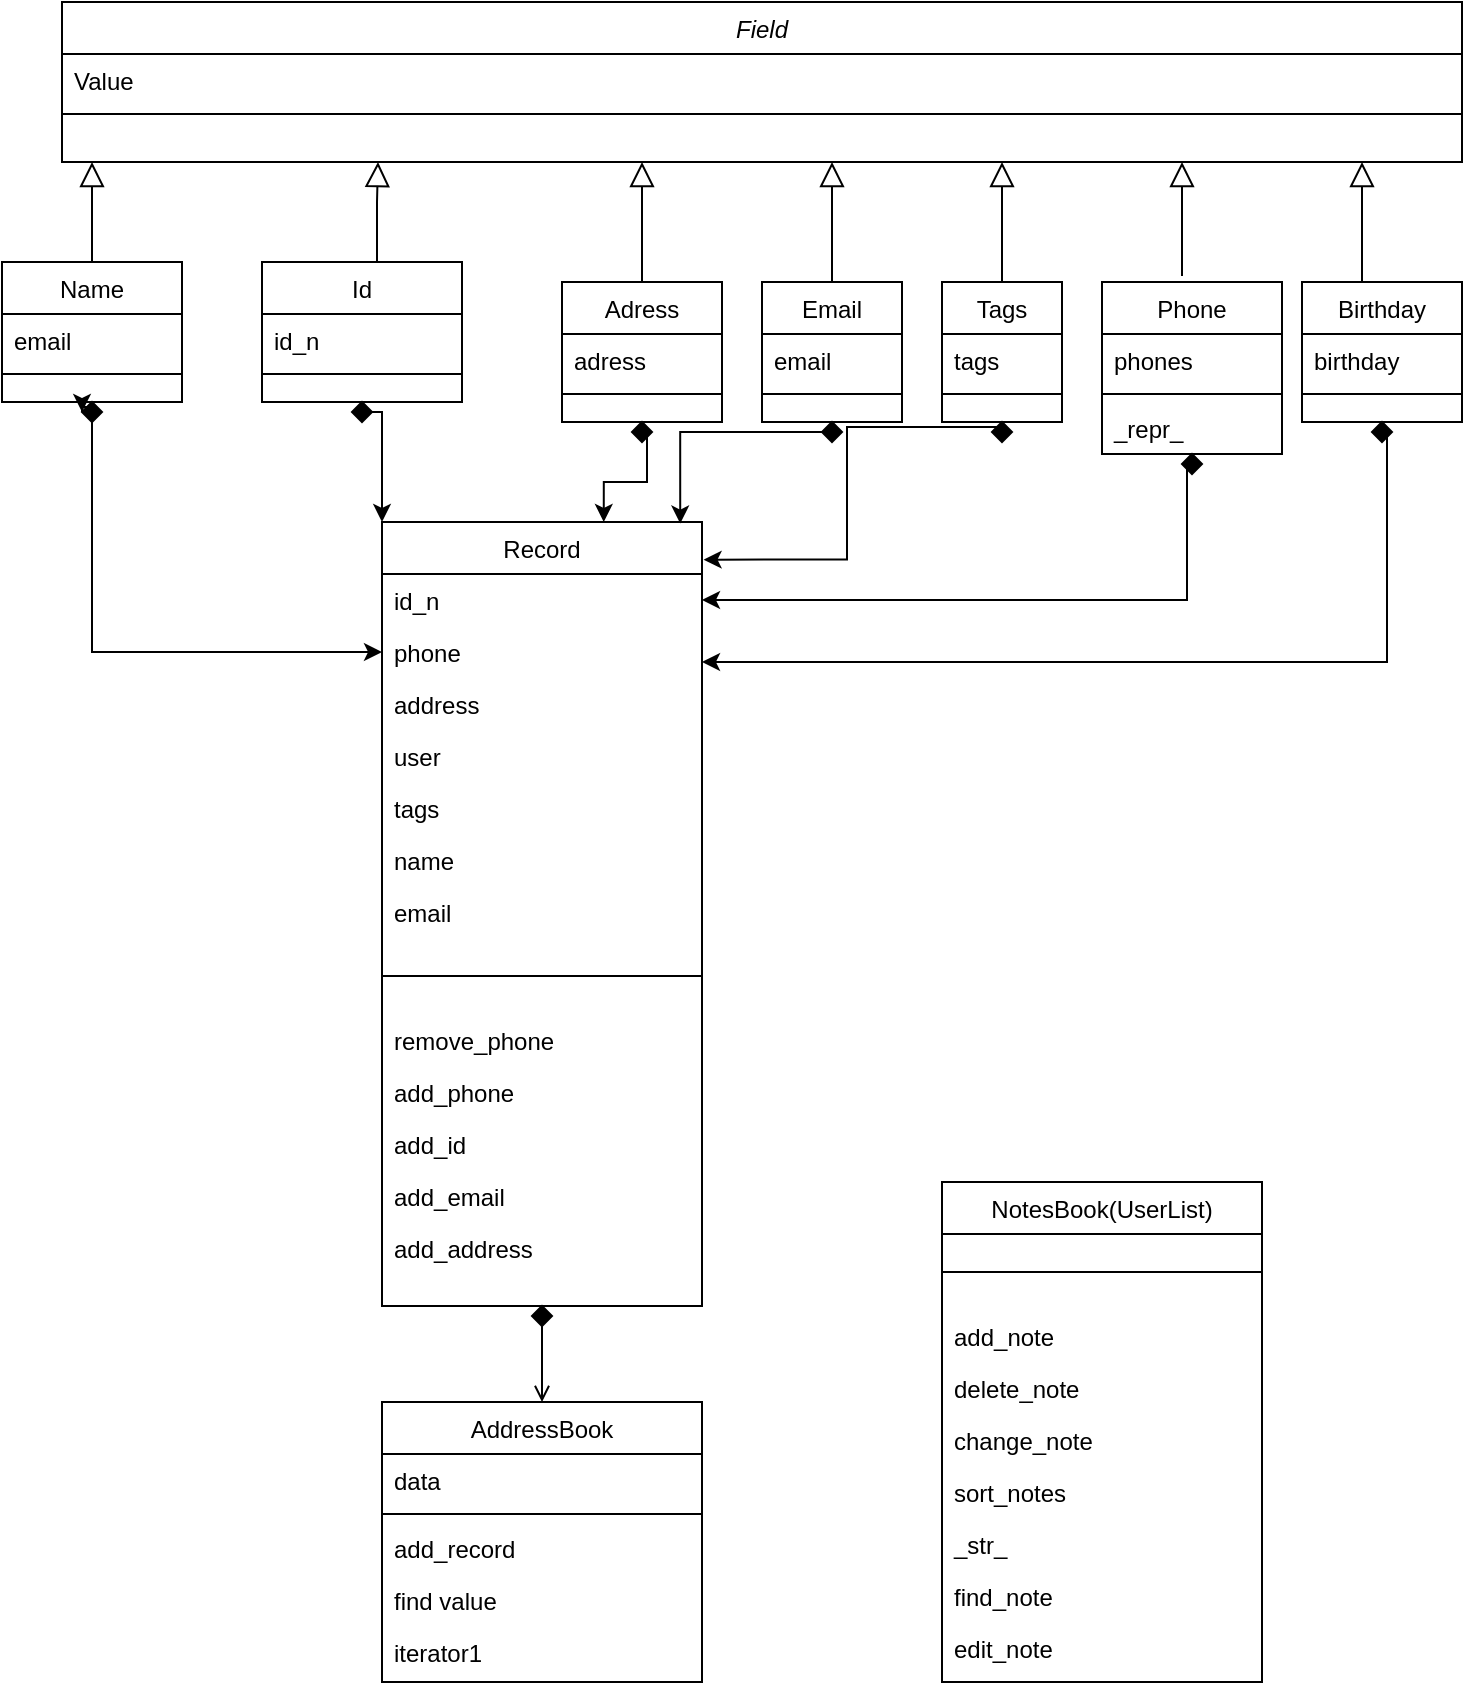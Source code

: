 <mxfile version="14.8.5" type="github" pages="2">
  <diagram id="C5RBs43oDa-KdzZeNtuy" name="Initial">
    <mxGraphModel dx="1684" dy="827" grid="1" gridSize="10" guides="1" tooltips="1" connect="1" arrows="1" fold="1" page="1" pageScale="1" pageWidth="827" pageHeight="1169" math="0" shadow="0">
      <root>
        <mxCell id="WIyWlLk6GJQsqaUBKTNV-0" />
        <mxCell id="WIyWlLk6GJQsqaUBKTNV-1" parent="WIyWlLk6GJQsqaUBKTNV-0" />
        <mxCell id="zkfFHV4jXpPFQw0GAbJ--0" value="Field" style="swimlane;fontStyle=2;align=center;verticalAlign=top;childLayout=stackLayout;horizontal=1;startSize=26;horizontalStack=0;resizeParent=1;resizeLast=0;collapsible=1;marginBottom=0;rounded=0;shadow=0;strokeWidth=1;" parent="WIyWlLk6GJQsqaUBKTNV-1" vertex="1">
          <mxGeometry x="80" y="220" width="700" height="80" as="geometry">
            <mxRectangle x="230" y="140" width="160" height="26" as="alternateBounds" />
          </mxGeometry>
        </mxCell>
        <mxCell id="zkfFHV4jXpPFQw0GAbJ--1" value="Value" style="text;align=left;verticalAlign=top;spacingLeft=4;spacingRight=4;overflow=hidden;rotatable=0;points=[[0,0.5],[1,0.5]];portConstraint=eastwest;" parent="zkfFHV4jXpPFQw0GAbJ--0" vertex="1">
          <mxGeometry y="26" width="700" height="26" as="geometry" />
        </mxCell>
        <mxCell id="zkfFHV4jXpPFQw0GAbJ--4" value="" style="line;html=1;strokeWidth=1;align=left;verticalAlign=middle;spacingTop=-1;spacingLeft=3;spacingRight=3;rotatable=0;labelPosition=right;points=[];portConstraint=eastwest;" parent="zkfFHV4jXpPFQw0GAbJ--0" vertex="1">
          <mxGeometry y="52" width="700" height="8" as="geometry" />
        </mxCell>
        <mxCell id="zkfFHV4jXpPFQw0GAbJ--6" value="Record" style="swimlane;fontStyle=0;align=center;verticalAlign=top;childLayout=stackLayout;horizontal=1;startSize=26;horizontalStack=0;resizeParent=1;resizeLast=0;collapsible=1;marginBottom=0;rounded=0;shadow=0;strokeWidth=1;" parent="WIyWlLk6GJQsqaUBKTNV-1" vertex="1">
          <mxGeometry x="240" y="480" width="160" height="392" as="geometry">
            <mxRectangle x="130" y="380" width="160" height="26" as="alternateBounds" />
          </mxGeometry>
        </mxCell>
        <mxCell id="zkfFHV4jXpPFQw0GAbJ--7" value="id_n" style="text;align=left;verticalAlign=top;spacingLeft=4;spacingRight=4;overflow=hidden;rotatable=0;points=[[0,0.5],[1,0.5]];portConstraint=eastwest;" parent="zkfFHV4jXpPFQw0GAbJ--6" vertex="1">
          <mxGeometry y="26" width="160" height="26" as="geometry" />
        </mxCell>
        <mxCell id="zkfFHV4jXpPFQw0GAbJ--8" value="phone" style="text;align=left;verticalAlign=top;spacingLeft=4;spacingRight=4;overflow=hidden;rotatable=0;points=[[0,0.5],[1,0.5]];portConstraint=eastwest;rounded=0;shadow=0;html=0;" parent="zkfFHV4jXpPFQw0GAbJ--6" vertex="1">
          <mxGeometry y="52" width="160" height="26" as="geometry" />
        </mxCell>
        <mxCell id="g95O5BEkxtkrY_m1C_9l-19" value="address" style="text;align=left;verticalAlign=top;spacingLeft=4;spacingRight=4;overflow=hidden;rotatable=0;points=[[0,0.5],[1,0.5]];portConstraint=eastwest;rounded=0;shadow=0;html=0;" parent="zkfFHV4jXpPFQw0GAbJ--6" vertex="1">
          <mxGeometry y="78" width="160" height="26" as="geometry" />
        </mxCell>
        <mxCell id="g95O5BEkxtkrY_m1C_9l-23" value="user" style="text;align=left;verticalAlign=top;spacingLeft=4;spacingRight=4;overflow=hidden;rotatable=0;points=[[0,0.5],[1,0.5]];portConstraint=eastwest;rounded=0;shadow=0;html=0;" parent="zkfFHV4jXpPFQw0GAbJ--6" vertex="1">
          <mxGeometry y="104" width="160" height="26" as="geometry" />
        </mxCell>
        <mxCell id="g95O5BEkxtkrY_m1C_9l-21" value="tags" style="text;align=left;verticalAlign=top;spacingLeft=4;spacingRight=4;overflow=hidden;rotatable=0;points=[[0,0.5],[1,0.5]];portConstraint=eastwest;rounded=0;shadow=0;html=0;" parent="zkfFHV4jXpPFQw0GAbJ--6" vertex="1">
          <mxGeometry y="130" width="160" height="26" as="geometry" />
        </mxCell>
        <mxCell id="g95O5BEkxtkrY_m1C_9l-20" value="name" style="text;align=left;verticalAlign=top;spacingLeft=4;spacingRight=4;overflow=hidden;rotatable=0;points=[[0,0.5],[1,0.5]];portConstraint=eastwest;rounded=0;shadow=0;html=0;" parent="zkfFHV4jXpPFQw0GAbJ--6" vertex="1">
          <mxGeometry y="156" width="160" height="26" as="geometry" />
        </mxCell>
        <mxCell id="g95O5BEkxtkrY_m1C_9l-22" value="email" style="text;align=left;verticalAlign=top;spacingLeft=4;spacingRight=4;overflow=hidden;rotatable=0;points=[[0,0.5],[1,0.5]];portConstraint=eastwest;rounded=0;shadow=0;html=0;" parent="zkfFHV4jXpPFQw0GAbJ--6" vertex="1">
          <mxGeometry y="182" width="160" height="26" as="geometry" />
        </mxCell>
        <mxCell id="zkfFHV4jXpPFQw0GAbJ--9" value="" style="line;html=1;strokeWidth=1;align=left;verticalAlign=middle;spacingTop=-1;spacingLeft=3;spacingRight=3;rotatable=0;labelPosition=right;points=[];portConstraint=eastwest;" parent="zkfFHV4jXpPFQw0GAbJ--6" vertex="1">
          <mxGeometry y="208" width="160" height="38" as="geometry" />
        </mxCell>
        <mxCell id="g95O5BEkxtkrY_m1C_9l-28" value="remove_phone" style="text;align=left;verticalAlign=top;spacingLeft=4;spacingRight=4;overflow=hidden;rotatable=0;points=[[0,0.5],[1,0.5]];portConstraint=eastwest;rounded=0;shadow=0;html=0;" parent="zkfFHV4jXpPFQw0GAbJ--6" vertex="1">
          <mxGeometry y="246" width="160" height="26" as="geometry" />
        </mxCell>
        <mxCell id="g95O5BEkxtkrY_m1C_9l-27" value="add_phone" style="text;align=left;verticalAlign=top;spacingLeft=4;spacingRight=4;overflow=hidden;rotatable=0;points=[[0,0.5],[1,0.5]];portConstraint=eastwest;rounded=0;shadow=0;html=0;" parent="zkfFHV4jXpPFQw0GAbJ--6" vertex="1">
          <mxGeometry y="272" width="160" height="26" as="geometry" />
        </mxCell>
        <mxCell id="g95O5BEkxtkrY_m1C_9l-26" value="add_id" style="text;align=left;verticalAlign=top;spacingLeft=4;spacingRight=4;overflow=hidden;rotatable=0;points=[[0,0.5],[1,0.5]];portConstraint=eastwest;rounded=0;shadow=0;html=0;" parent="zkfFHV4jXpPFQw0GAbJ--6" vertex="1">
          <mxGeometry y="298" width="160" height="26" as="geometry" />
        </mxCell>
        <mxCell id="g95O5BEkxtkrY_m1C_9l-25" value="add_email" style="text;align=left;verticalAlign=top;spacingLeft=4;spacingRight=4;overflow=hidden;rotatable=0;points=[[0,0.5],[1,0.5]];portConstraint=eastwest;rounded=0;shadow=0;html=0;" parent="zkfFHV4jXpPFQw0GAbJ--6" vertex="1">
          <mxGeometry y="324" width="160" height="26" as="geometry" />
        </mxCell>
        <mxCell id="g95O5BEkxtkrY_m1C_9l-24" value="add_address" style="text;align=left;verticalAlign=top;spacingLeft=4;spacingRight=4;overflow=hidden;rotatable=0;points=[[0,0.5],[1,0.5]];portConstraint=eastwest;rounded=0;shadow=0;html=0;" parent="zkfFHV4jXpPFQw0GAbJ--6" vertex="1">
          <mxGeometry y="350" width="160" height="26" as="geometry" />
        </mxCell>
        <mxCell id="zkfFHV4jXpPFQw0GAbJ--13" value="Adress" style="swimlane;fontStyle=0;align=center;verticalAlign=top;childLayout=stackLayout;horizontal=1;startSize=26;horizontalStack=0;resizeParent=1;resizeLast=0;collapsible=1;marginBottom=0;rounded=0;shadow=0;strokeWidth=1;" parent="WIyWlLk6GJQsqaUBKTNV-1" vertex="1">
          <mxGeometry x="330" y="360" width="80" height="70" as="geometry">
            <mxRectangle x="340" y="380" width="170" height="26" as="alternateBounds" />
          </mxGeometry>
        </mxCell>
        <mxCell id="zkfFHV4jXpPFQw0GAbJ--14" value="adress" style="text;align=left;verticalAlign=top;spacingLeft=4;spacingRight=4;overflow=hidden;rotatable=0;points=[[0,0.5],[1,0.5]];portConstraint=eastwest;" parent="zkfFHV4jXpPFQw0GAbJ--13" vertex="1">
          <mxGeometry y="26" width="80" height="26" as="geometry" />
        </mxCell>
        <mxCell id="zkfFHV4jXpPFQw0GAbJ--15" value="" style="line;html=1;strokeWidth=1;align=left;verticalAlign=middle;spacingTop=-1;spacingLeft=3;spacingRight=3;rotatable=0;labelPosition=right;points=[];portConstraint=eastwest;" parent="zkfFHV4jXpPFQw0GAbJ--13" vertex="1">
          <mxGeometry y="52" width="80" height="8" as="geometry" />
        </mxCell>
        <mxCell id="zkfFHV4jXpPFQw0GAbJ--16" value="" style="endArrow=block;endSize=10;endFill=0;shadow=0;strokeWidth=1;rounded=0;edgeStyle=elbowEdgeStyle;elbow=vertical;" parent="WIyWlLk6GJQsqaUBKTNV-1" source="zkfFHV4jXpPFQw0GAbJ--13" target="zkfFHV4jXpPFQw0GAbJ--0" edge="1">
          <mxGeometry width="160" relative="1" as="geometry">
            <mxPoint x="210" y="373" as="sourcePoint" />
            <mxPoint x="310" y="271" as="targetPoint" />
            <Array as="points">
              <mxPoint x="370" y="330" />
            </Array>
          </mxGeometry>
        </mxCell>
        <mxCell id="zkfFHV4jXpPFQw0GAbJ--17" value="AddressBook" style="swimlane;fontStyle=0;align=center;verticalAlign=top;childLayout=stackLayout;horizontal=1;startSize=26;horizontalStack=0;resizeParent=1;resizeLast=0;collapsible=1;marginBottom=0;rounded=0;shadow=0;strokeWidth=1;" parent="WIyWlLk6GJQsqaUBKTNV-1" vertex="1">
          <mxGeometry x="240" y="920" width="160" height="140" as="geometry">
            <mxRectangle x="550" y="140" width="160" height="26" as="alternateBounds" />
          </mxGeometry>
        </mxCell>
        <mxCell id="zkfFHV4jXpPFQw0GAbJ--18" value="data" style="text;align=left;verticalAlign=top;spacingLeft=4;spacingRight=4;overflow=hidden;rotatable=0;points=[[0,0.5],[1,0.5]];portConstraint=eastwest;" parent="zkfFHV4jXpPFQw0GAbJ--17" vertex="1">
          <mxGeometry y="26" width="160" height="26" as="geometry" />
        </mxCell>
        <mxCell id="zkfFHV4jXpPFQw0GAbJ--23" value="" style="line;html=1;strokeWidth=1;align=left;verticalAlign=middle;spacingTop=-1;spacingLeft=3;spacingRight=3;rotatable=0;labelPosition=right;points=[];portConstraint=eastwest;" parent="zkfFHV4jXpPFQw0GAbJ--17" vertex="1">
          <mxGeometry y="52" width="160" height="8" as="geometry" />
        </mxCell>
        <mxCell id="zkfFHV4jXpPFQw0GAbJ--24" value="add_record" style="text;align=left;verticalAlign=top;spacingLeft=4;spacingRight=4;overflow=hidden;rotatable=0;points=[[0,0.5],[1,0.5]];portConstraint=eastwest;" parent="zkfFHV4jXpPFQw0GAbJ--17" vertex="1">
          <mxGeometry y="60" width="160" height="26" as="geometry" />
        </mxCell>
        <mxCell id="zkfFHV4jXpPFQw0GAbJ--25" value="find value" style="text;align=left;verticalAlign=top;spacingLeft=4;spacingRight=4;overflow=hidden;rotatable=0;points=[[0,0.5],[1,0.5]];portConstraint=eastwest;" parent="zkfFHV4jXpPFQw0GAbJ--17" vertex="1">
          <mxGeometry y="86" width="160" height="26" as="geometry" />
        </mxCell>
        <mxCell id="g95O5BEkxtkrY_m1C_9l-3" value="iterator1" style="text;align=left;verticalAlign=top;spacingLeft=4;spacingRight=4;overflow=hidden;rotatable=0;points=[[0,0.5],[1,0.5]];portConstraint=eastwest;" parent="zkfFHV4jXpPFQw0GAbJ--17" vertex="1">
          <mxGeometry y="112" width="160" height="26" as="geometry" />
        </mxCell>
        <mxCell id="zkfFHV4jXpPFQw0GAbJ--26" value="" style="endArrow=open;shadow=0;strokeWidth=1;rounded=0;endFill=1;edgeStyle=elbowEdgeStyle;elbow=vertical;exitX=0.5;exitY=1;exitDx=0;exitDy=0;" parent="WIyWlLk6GJQsqaUBKTNV-1" source="zkfFHV4jXpPFQw0GAbJ--6" target="zkfFHV4jXpPFQw0GAbJ--17" edge="1">
          <mxGeometry x="0.5" y="41" relative="1" as="geometry">
            <mxPoint x="410" y="580" as="sourcePoint" />
            <mxPoint x="540" y="192" as="targetPoint" />
            <mxPoint x="-40" y="32" as="offset" />
          </mxGeometry>
        </mxCell>
        <mxCell id="g95O5BEkxtkrY_m1C_9l-4" value="Id" style="swimlane;fontStyle=0;align=center;verticalAlign=top;childLayout=stackLayout;horizontal=1;startSize=26;horizontalStack=0;resizeParent=1;resizeLast=0;collapsible=1;marginBottom=0;rounded=0;shadow=0;strokeWidth=1;" parent="WIyWlLk6GJQsqaUBKTNV-1" vertex="1">
          <mxGeometry x="180" y="350" width="100" height="70" as="geometry">
            <mxRectangle x="340" y="380" width="170" height="26" as="alternateBounds" />
          </mxGeometry>
        </mxCell>
        <mxCell id="g95O5BEkxtkrY_m1C_9l-5" value="id_n" style="text;align=left;verticalAlign=top;spacingLeft=4;spacingRight=4;overflow=hidden;rotatable=0;points=[[0,0.5],[1,0.5]];portConstraint=eastwest;" parent="g95O5BEkxtkrY_m1C_9l-4" vertex="1">
          <mxGeometry y="26" width="100" height="26" as="geometry" />
        </mxCell>
        <mxCell id="g95O5BEkxtkrY_m1C_9l-6" value="" style="line;html=1;strokeWidth=1;align=left;verticalAlign=middle;spacingTop=-1;spacingLeft=3;spacingRight=3;rotatable=0;labelPosition=right;points=[];portConstraint=eastwest;" parent="g95O5BEkxtkrY_m1C_9l-4" vertex="1">
          <mxGeometry y="52" width="100" height="8" as="geometry" />
        </mxCell>
        <mxCell id="g95O5BEkxtkrY_m1C_9l-7" value="Tags" style="swimlane;fontStyle=0;align=center;verticalAlign=top;childLayout=stackLayout;horizontal=1;startSize=26;horizontalStack=0;resizeParent=1;resizeLast=0;collapsible=1;marginBottom=0;rounded=0;shadow=0;strokeWidth=1;" parent="WIyWlLk6GJQsqaUBKTNV-1" vertex="1">
          <mxGeometry x="520" y="360" width="60" height="70" as="geometry">
            <mxRectangle x="340" y="380" width="170" height="26" as="alternateBounds" />
          </mxGeometry>
        </mxCell>
        <mxCell id="g95O5BEkxtkrY_m1C_9l-8" value="tags" style="text;align=left;verticalAlign=top;spacingLeft=4;spacingRight=4;overflow=hidden;rotatable=0;points=[[0,0.5],[1,0.5]];portConstraint=eastwest;" parent="g95O5BEkxtkrY_m1C_9l-7" vertex="1">
          <mxGeometry y="26" width="60" height="26" as="geometry" />
        </mxCell>
        <mxCell id="g95O5BEkxtkrY_m1C_9l-9" value="" style="line;html=1;strokeWidth=1;align=left;verticalAlign=middle;spacingTop=-1;spacingLeft=3;spacingRight=3;rotatable=0;labelPosition=right;points=[];portConstraint=eastwest;" parent="g95O5BEkxtkrY_m1C_9l-7" vertex="1">
          <mxGeometry y="52" width="60" height="8" as="geometry" />
        </mxCell>
        <mxCell id="g95O5BEkxtkrY_m1C_9l-10" value="Email" style="swimlane;fontStyle=0;align=center;verticalAlign=top;childLayout=stackLayout;horizontal=1;startSize=26;horizontalStack=0;resizeParent=1;resizeLast=0;collapsible=1;marginBottom=0;rounded=0;shadow=0;strokeWidth=1;" parent="WIyWlLk6GJQsqaUBKTNV-1" vertex="1">
          <mxGeometry x="430" y="360" width="70" height="70" as="geometry">
            <mxRectangle x="340" y="380" width="170" height="26" as="alternateBounds" />
          </mxGeometry>
        </mxCell>
        <mxCell id="g95O5BEkxtkrY_m1C_9l-11" value="email" style="text;align=left;verticalAlign=top;spacingLeft=4;spacingRight=4;overflow=hidden;rotatable=0;points=[[0,0.5],[1,0.5]];portConstraint=eastwest;" parent="g95O5BEkxtkrY_m1C_9l-10" vertex="1">
          <mxGeometry y="26" width="70" height="26" as="geometry" />
        </mxCell>
        <mxCell id="g95O5BEkxtkrY_m1C_9l-12" value="" style="line;html=1;strokeWidth=1;align=left;verticalAlign=middle;spacingTop=-1;spacingLeft=3;spacingRight=3;rotatable=0;labelPosition=right;points=[];portConstraint=eastwest;" parent="g95O5BEkxtkrY_m1C_9l-10" vertex="1">
          <mxGeometry y="52" width="70" height="8" as="geometry" />
        </mxCell>
        <mxCell id="g95O5BEkxtkrY_m1C_9l-13" value="Birthday" style="swimlane;fontStyle=0;align=center;verticalAlign=top;childLayout=stackLayout;horizontal=1;startSize=26;horizontalStack=0;resizeParent=1;resizeLast=0;collapsible=1;marginBottom=0;rounded=0;shadow=0;strokeWidth=1;" parent="WIyWlLk6GJQsqaUBKTNV-1" vertex="1">
          <mxGeometry x="700" y="360" width="80" height="70" as="geometry">
            <mxRectangle x="340" y="380" width="170" height="26" as="alternateBounds" />
          </mxGeometry>
        </mxCell>
        <mxCell id="g95O5BEkxtkrY_m1C_9l-14" value="birthday" style="text;align=left;verticalAlign=top;spacingLeft=4;spacingRight=4;overflow=hidden;rotatable=0;points=[[0,0.5],[1,0.5]];portConstraint=eastwest;" parent="g95O5BEkxtkrY_m1C_9l-13" vertex="1">
          <mxGeometry y="26" width="80" height="26" as="geometry" />
        </mxCell>
        <mxCell id="g95O5BEkxtkrY_m1C_9l-15" value="" style="line;html=1;strokeWidth=1;align=left;verticalAlign=middle;spacingTop=-1;spacingLeft=3;spacingRight=3;rotatable=0;labelPosition=right;points=[];portConstraint=eastwest;" parent="g95O5BEkxtkrY_m1C_9l-13" vertex="1">
          <mxGeometry y="52" width="80" height="8" as="geometry" />
        </mxCell>
        <mxCell id="g95O5BEkxtkrY_m1C_9l-16" value="Name" style="swimlane;fontStyle=0;align=center;verticalAlign=top;childLayout=stackLayout;horizontal=1;startSize=26;horizontalStack=0;resizeParent=1;resizeLast=0;collapsible=1;marginBottom=0;rounded=0;shadow=0;strokeWidth=1;" parent="WIyWlLk6GJQsqaUBKTNV-1" vertex="1">
          <mxGeometry x="50" y="350" width="90" height="70" as="geometry">
            <mxRectangle x="340" y="380" width="170" height="26" as="alternateBounds" />
          </mxGeometry>
        </mxCell>
        <mxCell id="g95O5BEkxtkrY_m1C_9l-17" value="email" style="text;align=left;verticalAlign=top;spacingLeft=4;spacingRight=4;overflow=hidden;rotatable=0;points=[[0,0.5],[1,0.5]];portConstraint=eastwest;" parent="g95O5BEkxtkrY_m1C_9l-16" vertex="1">
          <mxGeometry y="26" width="90" height="26" as="geometry" />
        </mxCell>
        <mxCell id="g95O5BEkxtkrY_m1C_9l-18" value="" style="line;html=1;strokeWidth=1;align=left;verticalAlign=middle;spacingTop=-1;spacingLeft=3;spacingRight=3;rotatable=0;labelPosition=right;points=[];portConstraint=eastwest;" parent="g95O5BEkxtkrY_m1C_9l-16" vertex="1">
          <mxGeometry y="52" width="90" height="8" as="geometry" />
        </mxCell>
        <mxCell id="g95O5BEkxtkrY_m1C_9l-29" value="Phone" style="swimlane;fontStyle=0;align=center;verticalAlign=top;childLayout=stackLayout;horizontal=1;startSize=26;horizontalStack=0;resizeParent=1;resizeLast=0;collapsible=1;marginBottom=0;rounded=0;shadow=0;strokeWidth=1;" parent="WIyWlLk6GJQsqaUBKTNV-1" vertex="1">
          <mxGeometry x="600" y="360" width="90" height="86" as="geometry">
            <mxRectangle x="340" y="380" width="170" height="26" as="alternateBounds" />
          </mxGeometry>
        </mxCell>
        <mxCell id="g95O5BEkxtkrY_m1C_9l-30" value="phones" style="text;align=left;verticalAlign=top;spacingLeft=4;spacingRight=4;overflow=hidden;rotatable=0;points=[[0,0.5],[1,0.5]];portConstraint=eastwest;" parent="g95O5BEkxtkrY_m1C_9l-29" vertex="1">
          <mxGeometry y="26" width="90" height="26" as="geometry" />
        </mxCell>
        <mxCell id="g95O5BEkxtkrY_m1C_9l-31" value="" style="line;html=1;strokeWidth=1;align=left;verticalAlign=middle;spacingTop=-1;spacingLeft=3;spacingRight=3;rotatable=0;labelPosition=right;points=[];portConstraint=eastwest;" parent="g95O5BEkxtkrY_m1C_9l-29" vertex="1">
          <mxGeometry y="52" width="90" height="8" as="geometry" />
        </mxCell>
        <mxCell id="g95O5BEkxtkrY_m1C_9l-32" value="_repr_" style="text;align=left;verticalAlign=top;spacingLeft=4;spacingRight=4;overflow=hidden;rotatable=0;points=[[0,0.5],[1,0.5]];portConstraint=eastwest;" parent="g95O5BEkxtkrY_m1C_9l-29" vertex="1">
          <mxGeometry y="60" width="90" height="26" as="geometry" />
        </mxCell>
        <mxCell id="g95O5BEkxtkrY_m1C_9l-33" value="NotesBook(UserList)" style="swimlane;fontStyle=0;align=center;verticalAlign=top;childLayout=stackLayout;horizontal=1;startSize=26;horizontalStack=0;resizeParent=1;resizeLast=0;collapsible=1;marginBottom=0;rounded=0;shadow=0;strokeWidth=1;" parent="WIyWlLk6GJQsqaUBKTNV-1" vertex="1">
          <mxGeometry x="520" y="810" width="160" height="250" as="geometry">
            <mxRectangle x="130" y="380" width="160" height="26" as="alternateBounds" />
          </mxGeometry>
        </mxCell>
        <mxCell id="g95O5BEkxtkrY_m1C_9l-41" value="" style="line;html=1;strokeWidth=1;align=left;verticalAlign=middle;spacingTop=-1;spacingLeft=3;spacingRight=3;rotatable=0;labelPosition=right;points=[];portConstraint=eastwest;" parent="g95O5BEkxtkrY_m1C_9l-33" vertex="1">
          <mxGeometry y="26" width="160" height="38" as="geometry" />
        </mxCell>
        <mxCell id="g95O5BEkxtkrY_m1C_9l-42" value="add_note" style="text;align=left;verticalAlign=top;spacingLeft=4;spacingRight=4;overflow=hidden;rotatable=0;points=[[0,0.5],[1,0.5]];portConstraint=eastwest;rounded=0;shadow=0;html=0;" parent="g95O5BEkxtkrY_m1C_9l-33" vertex="1">
          <mxGeometry y="64" width="160" height="26" as="geometry" />
        </mxCell>
        <mxCell id="g95O5BEkxtkrY_m1C_9l-43" value="delete_note" style="text;align=left;verticalAlign=top;spacingLeft=4;spacingRight=4;overflow=hidden;rotatable=0;points=[[0,0.5],[1,0.5]];portConstraint=eastwest;rounded=0;shadow=0;html=0;" parent="g95O5BEkxtkrY_m1C_9l-33" vertex="1">
          <mxGeometry y="90" width="160" height="26" as="geometry" />
        </mxCell>
        <mxCell id="g95O5BEkxtkrY_m1C_9l-44" value="change_note" style="text;align=left;verticalAlign=top;spacingLeft=4;spacingRight=4;overflow=hidden;rotatable=0;points=[[0,0.5],[1,0.5]];portConstraint=eastwest;rounded=0;shadow=0;html=0;" parent="g95O5BEkxtkrY_m1C_9l-33" vertex="1">
          <mxGeometry y="116" width="160" height="26" as="geometry" />
        </mxCell>
        <mxCell id="g95O5BEkxtkrY_m1C_9l-45" value="sort_notes" style="text;align=left;verticalAlign=top;spacingLeft=4;spacingRight=4;overflow=hidden;rotatable=0;points=[[0,0.5],[1,0.5]];portConstraint=eastwest;rounded=0;shadow=0;html=0;" parent="g95O5BEkxtkrY_m1C_9l-33" vertex="1">
          <mxGeometry y="142" width="160" height="26" as="geometry" />
        </mxCell>
        <mxCell id="g95O5BEkxtkrY_m1C_9l-46" value="_str_" style="text;align=left;verticalAlign=top;spacingLeft=4;spacingRight=4;overflow=hidden;rotatable=0;points=[[0,0.5],[1,0.5]];portConstraint=eastwest;rounded=0;shadow=0;html=0;" parent="g95O5BEkxtkrY_m1C_9l-33" vertex="1">
          <mxGeometry y="168" width="160" height="26" as="geometry" />
        </mxCell>
        <mxCell id="g95O5BEkxtkrY_m1C_9l-61" value="find_note" style="text;align=left;verticalAlign=top;spacingLeft=4;spacingRight=4;overflow=hidden;rotatable=0;points=[[0,0.5],[1,0.5]];portConstraint=eastwest;rounded=0;shadow=0;html=0;" parent="g95O5BEkxtkrY_m1C_9l-33" vertex="1">
          <mxGeometry y="194" width="160" height="26" as="geometry" />
        </mxCell>
        <mxCell id="g95O5BEkxtkrY_m1C_9l-62" value="edit_note" style="text;align=left;verticalAlign=top;spacingLeft=4;spacingRight=4;overflow=hidden;rotatable=0;points=[[0,0.5],[1,0.5]];portConstraint=eastwest;rounded=0;shadow=0;html=0;" parent="g95O5BEkxtkrY_m1C_9l-33" vertex="1">
          <mxGeometry y="220" width="160" height="26" as="geometry" />
        </mxCell>
        <mxCell id="g95O5BEkxtkrY_m1C_9l-63" value="" style="endArrow=block;endSize=10;endFill=0;shadow=0;strokeWidth=1;rounded=0;edgeStyle=elbowEdgeStyle;elbow=vertical;" parent="WIyWlLk6GJQsqaUBKTNV-1" edge="1">
          <mxGeometry width="160" relative="1" as="geometry">
            <mxPoint x="237.5" y="350" as="sourcePoint" />
            <mxPoint x="238" y="300" as="targetPoint" />
            <Array as="points">
              <mxPoint x="310" y="320" />
            </Array>
          </mxGeometry>
        </mxCell>
        <mxCell id="g95O5BEkxtkrY_m1C_9l-64" value="" style="endArrow=block;endSize=10;endFill=0;shadow=0;strokeWidth=1;rounded=0;edgeStyle=elbowEdgeStyle;elbow=vertical;" parent="WIyWlLk6GJQsqaUBKTNV-1" edge="1">
          <mxGeometry width="160" relative="1" as="geometry">
            <mxPoint x="95" y="350" as="sourcePoint" />
            <mxPoint x="95" y="300" as="targetPoint" />
            <Array as="points">
              <mxPoint x="290" y="320" />
            </Array>
          </mxGeometry>
        </mxCell>
        <mxCell id="g95O5BEkxtkrY_m1C_9l-65" value="" style="endArrow=block;endSize=10;endFill=0;shadow=0;strokeWidth=1;rounded=0;edgeStyle=elbowEdgeStyle;elbow=vertical;exitX=0.5;exitY=0;exitDx=0;exitDy=0;" parent="WIyWlLk6GJQsqaUBKTNV-1" source="g95O5BEkxtkrY_m1C_9l-10" edge="1">
          <mxGeometry width="160" relative="1" as="geometry">
            <mxPoint x="380" y="370" as="sourcePoint" />
            <mxPoint x="465" y="300" as="targetPoint" />
          </mxGeometry>
        </mxCell>
        <mxCell id="g95O5BEkxtkrY_m1C_9l-66" value="" style="endArrow=block;endSize=10;endFill=0;shadow=0;strokeWidth=1;rounded=0;edgeStyle=elbowEdgeStyle;elbow=vertical;exitX=0.5;exitY=0;exitDx=0;exitDy=0;" parent="WIyWlLk6GJQsqaUBKTNV-1" source="g95O5BEkxtkrY_m1C_9l-7" edge="1">
          <mxGeometry width="160" relative="1" as="geometry">
            <mxPoint x="475" y="370" as="sourcePoint" />
            <mxPoint x="550" y="300" as="targetPoint" />
          </mxGeometry>
        </mxCell>
        <mxCell id="g95O5BEkxtkrY_m1C_9l-67" value="" style="endArrow=block;endSize=10;endFill=0;shadow=0;strokeWidth=1;rounded=0;edgeStyle=elbowEdgeStyle;elbow=vertical;" parent="WIyWlLk6GJQsqaUBKTNV-1" edge="1">
          <mxGeometry width="160" relative="1" as="geometry">
            <mxPoint x="640" y="357" as="sourcePoint" />
            <mxPoint x="640" y="300" as="targetPoint" />
          </mxGeometry>
        </mxCell>
        <mxCell id="g95O5BEkxtkrY_m1C_9l-68" value="" style="endArrow=block;endSize=10;endFill=0;shadow=0;strokeWidth=1;rounded=0;edgeStyle=elbowEdgeStyle;elbow=vertical;exitX=0.5;exitY=0;exitDx=0;exitDy=0;" parent="WIyWlLk6GJQsqaUBKTNV-1" edge="1">
          <mxGeometry width="160" relative="1" as="geometry">
            <mxPoint x="730" y="360" as="sourcePoint" />
            <mxPoint x="730" y="300" as="targetPoint" />
          </mxGeometry>
        </mxCell>
        <mxCell id="g95O5BEkxtkrY_m1C_9l-76" value="" style="group" parent="WIyWlLk6GJQsqaUBKTNV-1" vertex="1" connectable="0">
          <mxGeometry x="90" y="420" width="10" height="10" as="geometry" />
        </mxCell>
        <mxCell id="g95O5BEkxtkrY_m1C_9l-70" value="" style="rhombus;whiteSpace=wrap;html=1;fillColor=#000000;" parent="g95O5BEkxtkrY_m1C_9l-76" vertex="1">
          <mxGeometry width="10" height="10" as="geometry" />
        </mxCell>
        <mxCell id="g95O5BEkxtkrY_m1C_9l-84" style="edgeStyle=orthogonalEdgeStyle;rounded=0;orthogonalLoop=1;jettySize=auto;html=1;exitX=0;exitY=0;exitDx=0;exitDy=0;entryX=0;entryY=0.5;entryDx=0;entryDy=0;" parent="g95O5BEkxtkrY_m1C_9l-76" source="g95O5BEkxtkrY_m1C_9l-70" target="g95O5BEkxtkrY_m1C_9l-70" edge="1">
          <mxGeometry relative="1" as="geometry" />
        </mxCell>
        <mxCell id="g95O5BEkxtkrY_m1C_9l-77" value="" style="edgeStyle=orthogonalEdgeStyle;rounded=0;orthogonalLoop=1;jettySize=auto;html=1;exitX=0.5;exitY=1;exitDx=0;exitDy=0;entryX=0;entryY=0.5;entryDx=0;entryDy=0;endArrow=none;" parent="WIyWlLk6GJQsqaUBKTNV-1" source="g95O5BEkxtkrY_m1C_9l-16" target="g95O5BEkxtkrY_m1C_9l-70" edge="1">
          <mxGeometry relative="1" as="geometry">
            <mxPoint x="185" y="840" as="sourcePoint" />
            <mxPoint x="330" y="965" as="targetPoint" />
          </mxGeometry>
        </mxCell>
        <mxCell id="g95O5BEkxtkrY_m1C_9l-72" style="edgeStyle=orthogonalEdgeStyle;rounded=0;orthogonalLoop=1;jettySize=auto;html=1;exitX=0.5;exitY=1;exitDx=0;exitDy=0;entryX=0;entryY=0.5;entryDx=0;entryDy=0;startArrow=none;" parent="WIyWlLk6GJQsqaUBKTNV-1" source="g95O5BEkxtkrY_m1C_9l-70" target="zkfFHV4jXpPFQw0GAbJ--8" edge="1">
          <mxGeometry relative="1" as="geometry" />
        </mxCell>
        <mxCell id="g95O5BEkxtkrY_m1C_9l-85" style="edgeStyle=orthogonalEdgeStyle;rounded=0;orthogonalLoop=1;jettySize=auto;html=1;entryX=0;entryY=0;entryDx=0;entryDy=0;" parent="WIyWlLk6GJQsqaUBKTNV-1" source="g95O5BEkxtkrY_m1C_9l-78" target="zkfFHV4jXpPFQw0GAbJ--6" edge="1">
          <mxGeometry relative="1" as="geometry">
            <Array as="points">
              <mxPoint x="240" y="425" />
            </Array>
          </mxGeometry>
        </mxCell>
        <mxCell id="g95O5BEkxtkrY_m1C_9l-78" value="" style="rhombus;whiteSpace=wrap;html=1;fillColor=#000000;" parent="WIyWlLk6GJQsqaUBKTNV-1" vertex="1">
          <mxGeometry x="225" y="420" width="10" height="10" as="geometry" />
        </mxCell>
        <mxCell id="g95O5BEkxtkrY_m1C_9l-88" style="edgeStyle=orthogonalEdgeStyle;rounded=0;orthogonalLoop=1;jettySize=auto;html=1;exitX=1;exitY=1;exitDx=0;exitDy=0;entryX=0.693;entryY=0;entryDx=0;entryDy=0;entryPerimeter=0;" parent="WIyWlLk6GJQsqaUBKTNV-1" source="g95O5BEkxtkrY_m1C_9l-79" target="zkfFHV4jXpPFQw0GAbJ--6" edge="1">
          <mxGeometry relative="1" as="geometry" />
        </mxCell>
        <mxCell id="g95O5BEkxtkrY_m1C_9l-79" value="" style="rhombus;whiteSpace=wrap;html=1;fillColor=#000000;" parent="WIyWlLk6GJQsqaUBKTNV-1" vertex="1">
          <mxGeometry x="365" y="430" width="10" height="10" as="geometry" />
        </mxCell>
        <mxCell id="g95O5BEkxtkrY_m1C_9l-87" style="edgeStyle=orthogonalEdgeStyle;rounded=0;orthogonalLoop=1;jettySize=auto;html=1;entryX=0.932;entryY=0.002;entryDx=0;entryDy=0;entryPerimeter=0;" parent="WIyWlLk6GJQsqaUBKTNV-1" source="g95O5BEkxtkrY_m1C_9l-80" target="zkfFHV4jXpPFQw0GAbJ--6" edge="1">
          <mxGeometry relative="1" as="geometry" />
        </mxCell>
        <mxCell id="g95O5BEkxtkrY_m1C_9l-80" value="" style="rhombus;whiteSpace=wrap;html=1;fillColor=#000000;" parent="WIyWlLk6GJQsqaUBKTNV-1" vertex="1">
          <mxGeometry x="460" y="430" width="10" height="10" as="geometry" />
        </mxCell>
        <mxCell id="g95O5BEkxtkrY_m1C_9l-89" style="edgeStyle=orthogonalEdgeStyle;rounded=0;orthogonalLoop=1;jettySize=auto;html=1;exitX=0;exitY=0;exitDx=0;exitDy=0;entryX=1.005;entryY=0.048;entryDx=0;entryDy=0;entryPerimeter=0;" parent="WIyWlLk6GJQsqaUBKTNV-1" source="g95O5BEkxtkrY_m1C_9l-81" target="zkfFHV4jXpPFQw0GAbJ--6" edge="1">
          <mxGeometry relative="1" as="geometry" />
        </mxCell>
        <mxCell id="g95O5BEkxtkrY_m1C_9l-81" value="" style="rhombus;whiteSpace=wrap;html=1;fillColor=#000000;" parent="WIyWlLk6GJQsqaUBKTNV-1" vertex="1">
          <mxGeometry x="545" y="430" width="10" height="10" as="geometry" />
        </mxCell>
        <mxCell id="g95O5BEkxtkrY_m1C_9l-90" style="edgeStyle=orthogonalEdgeStyle;rounded=0;orthogonalLoop=1;jettySize=auto;html=1;exitX=0;exitY=0;exitDx=0;exitDy=0;entryX=1;entryY=0.5;entryDx=0;entryDy=0;" parent="WIyWlLk6GJQsqaUBKTNV-1" source="g95O5BEkxtkrY_m1C_9l-82" target="zkfFHV4jXpPFQw0GAbJ--7" edge="1">
          <mxGeometry relative="1" as="geometry" />
        </mxCell>
        <mxCell id="g95O5BEkxtkrY_m1C_9l-82" value="" style="rhombus;whiteSpace=wrap;html=1;fillColor=#000000;" parent="WIyWlLk6GJQsqaUBKTNV-1" vertex="1">
          <mxGeometry x="640" y="446" width="10" height="10" as="geometry" />
        </mxCell>
        <mxCell id="g95O5BEkxtkrY_m1C_9l-91" style="edgeStyle=orthogonalEdgeStyle;rounded=0;orthogonalLoop=1;jettySize=auto;html=1;exitX=1;exitY=0;exitDx=0;exitDy=0;entryX=1;entryY=0.692;entryDx=0;entryDy=0;entryPerimeter=0;" parent="WIyWlLk6GJQsqaUBKTNV-1" source="g95O5BEkxtkrY_m1C_9l-83" target="zkfFHV4jXpPFQw0GAbJ--8" edge="1">
          <mxGeometry relative="1" as="geometry" />
        </mxCell>
        <mxCell id="g95O5BEkxtkrY_m1C_9l-83" value="" style="rhombus;whiteSpace=wrap;html=1;fillColor=#000000;" parent="WIyWlLk6GJQsqaUBKTNV-1" vertex="1">
          <mxGeometry x="735" y="430" width="10" height="10" as="geometry" />
        </mxCell>
        <mxCell id="g95O5BEkxtkrY_m1C_9l-93" value="" style="rhombus;whiteSpace=wrap;html=1;fillColor=#000000;" parent="WIyWlLk6GJQsqaUBKTNV-1" vertex="1">
          <mxGeometry x="315" y="872" width="10" height="10" as="geometry" />
        </mxCell>
      </root>
    </mxGraphModel>
  </diagram>
  <diagram name="Current" id="Vlzp7xTOvuPKxcCdFjjD">
    <mxGraphModel dx="1179" dy="579" grid="1" gridSize="10" guides="1" tooltips="1" connect="1" arrows="1" fold="1" page="1" pageScale="1" pageWidth="827" pageHeight="1169" math="0" shadow="0">
      <root>
        <mxCell id="JwuOXEnyRKSzRNoaYuyo-0" />
        <mxCell id="JwuOXEnyRKSzRNoaYuyo-1" parent="JwuOXEnyRKSzRNoaYuyo-0" />
        <mxCell id="JwuOXEnyRKSzRNoaYuyo-2" value="Field" style="swimlane;fontStyle=2;align=center;verticalAlign=top;childLayout=stackLayout;horizontal=1;startSize=26;horizontalStack=0;resizeParent=1;resizeLast=0;collapsible=1;marginBottom=0;rounded=0;shadow=0;strokeWidth=1;" vertex="1" parent="JwuOXEnyRKSzRNoaYuyo-1">
          <mxGeometry x="80" y="220" width="700" height="80" as="geometry">
            <mxRectangle x="230" y="140" width="160" height="26" as="alternateBounds" />
          </mxGeometry>
        </mxCell>
        <mxCell id="JwuOXEnyRKSzRNoaYuyo-3" value="Value" style="text;align=left;verticalAlign=top;spacingLeft=4;spacingRight=4;overflow=hidden;rotatable=0;points=[[0,0.5],[1,0.5]];portConstraint=eastwest;" vertex="1" parent="JwuOXEnyRKSzRNoaYuyo-2">
          <mxGeometry y="26" width="700" height="26" as="geometry" />
        </mxCell>
        <mxCell id="JwuOXEnyRKSzRNoaYuyo-4" value="" style="line;html=1;strokeWidth=1;align=left;verticalAlign=middle;spacingTop=-1;spacingLeft=3;spacingRight=3;rotatable=0;labelPosition=right;points=[];portConstraint=eastwest;" vertex="1" parent="JwuOXEnyRKSzRNoaYuyo-2">
          <mxGeometry y="52" width="700" height="8" as="geometry" />
        </mxCell>
        <mxCell id="JwuOXEnyRKSzRNoaYuyo-5" value="Record" style="swimlane;fontStyle=0;align=center;verticalAlign=top;childLayout=stackLayout;horizontal=1;startSize=26;horizontalStack=0;resizeParent=1;resizeLast=0;collapsible=1;marginBottom=0;rounded=0;shadow=0;strokeWidth=1;" vertex="1" parent="JwuOXEnyRKSzRNoaYuyo-1">
          <mxGeometry x="240" y="480" width="160" height="392" as="geometry">
            <mxRectangle x="130" y="380" width="160" height="26" as="alternateBounds" />
          </mxGeometry>
        </mxCell>
        <mxCell id="JwuOXEnyRKSzRNoaYuyo-6" value="id_n" style="text;align=left;verticalAlign=top;spacingLeft=4;spacingRight=4;overflow=hidden;rotatable=0;points=[[0,0.5],[1,0.5]];portConstraint=eastwest;" vertex="1" parent="JwuOXEnyRKSzRNoaYuyo-5">
          <mxGeometry y="26" width="160" height="26" as="geometry" />
        </mxCell>
        <mxCell id="JwuOXEnyRKSzRNoaYuyo-7" value="phone" style="text;align=left;verticalAlign=top;spacingLeft=4;spacingRight=4;overflow=hidden;rotatable=0;points=[[0,0.5],[1,0.5]];portConstraint=eastwest;rounded=0;shadow=0;html=0;" vertex="1" parent="JwuOXEnyRKSzRNoaYuyo-5">
          <mxGeometry y="52" width="160" height="26" as="geometry" />
        </mxCell>
        <mxCell id="JwuOXEnyRKSzRNoaYuyo-8" value="address" style="text;align=left;verticalAlign=top;spacingLeft=4;spacingRight=4;overflow=hidden;rotatable=0;points=[[0,0.5],[1,0.5]];portConstraint=eastwest;rounded=0;shadow=0;html=0;" vertex="1" parent="JwuOXEnyRKSzRNoaYuyo-5">
          <mxGeometry y="78" width="160" height="26" as="geometry" />
        </mxCell>
        <mxCell id="JwuOXEnyRKSzRNoaYuyo-9" value="user" style="text;align=left;verticalAlign=top;spacingLeft=4;spacingRight=4;overflow=hidden;rotatable=0;points=[[0,0.5],[1,0.5]];portConstraint=eastwest;rounded=0;shadow=0;html=0;" vertex="1" parent="JwuOXEnyRKSzRNoaYuyo-5">
          <mxGeometry y="104" width="160" height="26" as="geometry" />
        </mxCell>
        <mxCell id="JwuOXEnyRKSzRNoaYuyo-10" value="tags" style="text;align=left;verticalAlign=top;spacingLeft=4;spacingRight=4;overflow=hidden;rotatable=0;points=[[0,0.5],[1,0.5]];portConstraint=eastwest;rounded=0;shadow=0;html=0;" vertex="1" parent="JwuOXEnyRKSzRNoaYuyo-5">
          <mxGeometry y="130" width="160" height="26" as="geometry" />
        </mxCell>
        <mxCell id="JwuOXEnyRKSzRNoaYuyo-11" value="name" style="text;align=left;verticalAlign=top;spacingLeft=4;spacingRight=4;overflow=hidden;rotatable=0;points=[[0,0.5],[1,0.5]];portConstraint=eastwest;rounded=0;shadow=0;html=0;" vertex="1" parent="JwuOXEnyRKSzRNoaYuyo-5">
          <mxGeometry y="156" width="160" height="26" as="geometry" />
        </mxCell>
        <mxCell id="JwuOXEnyRKSzRNoaYuyo-12" value="email" style="text;align=left;verticalAlign=top;spacingLeft=4;spacingRight=4;overflow=hidden;rotatable=0;points=[[0,0.5],[1,0.5]];portConstraint=eastwest;rounded=0;shadow=0;html=0;" vertex="1" parent="JwuOXEnyRKSzRNoaYuyo-5">
          <mxGeometry y="182" width="160" height="26" as="geometry" />
        </mxCell>
        <mxCell id="JwuOXEnyRKSzRNoaYuyo-13" value="" style="line;html=1;strokeWidth=1;align=left;verticalAlign=middle;spacingTop=-1;spacingLeft=3;spacingRight=3;rotatable=0;labelPosition=right;points=[];portConstraint=eastwest;" vertex="1" parent="JwuOXEnyRKSzRNoaYuyo-5">
          <mxGeometry y="208" width="160" height="38" as="geometry" />
        </mxCell>
        <mxCell id="JwuOXEnyRKSzRNoaYuyo-14" value="remove_phone" style="text;align=left;verticalAlign=top;spacingLeft=4;spacingRight=4;overflow=hidden;rotatable=0;points=[[0,0.5],[1,0.5]];portConstraint=eastwest;rounded=0;shadow=0;html=0;" vertex="1" parent="JwuOXEnyRKSzRNoaYuyo-5">
          <mxGeometry y="246" width="160" height="26" as="geometry" />
        </mxCell>
        <mxCell id="JwuOXEnyRKSzRNoaYuyo-15" value="add_phone" style="text;align=left;verticalAlign=top;spacingLeft=4;spacingRight=4;overflow=hidden;rotatable=0;points=[[0,0.5],[1,0.5]];portConstraint=eastwest;rounded=0;shadow=0;html=0;" vertex="1" parent="JwuOXEnyRKSzRNoaYuyo-5">
          <mxGeometry y="272" width="160" height="26" as="geometry" />
        </mxCell>
        <mxCell id="JwuOXEnyRKSzRNoaYuyo-16" value="add_id" style="text;align=left;verticalAlign=top;spacingLeft=4;spacingRight=4;overflow=hidden;rotatable=0;points=[[0,0.5],[1,0.5]];portConstraint=eastwest;rounded=0;shadow=0;html=0;" vertex="1" parent="JwuOXEnyRKSzRNoaYuyo-5">
          <mxGeometry y="298" width="160" height="26" as="geometry" />
        </mxCell>
        <mxCell id="JwuOXEnyRKSzRNoaYuyo-17" value="add_email" style="text;align=left;verticalAlign=top;spacingLeft=4;spacingRight=4;overflow=hidden;rotatable=0;points=[[0,0.5],[1,0.5]];portConstraint=eastwest;rounded=0;shadow=0;html=0;" vertex="1" parent="JwuOXEnyRKSzRNoaYuyo-5">
          <mxGeometry y="324" width="160" height="26" as="geometry" />
        </mxCell>
        <mxCell id="JwuOXEnyRKSzRNoaYuyo-18" value="add_address" style="text;align=left;verticalAlign=top;spacingLeft=4;spacingRight=4;overflow=hidden;rotatable=0;points=[[0,0.5],[1,0.5]];portConstraint=eastwest;rounded=0;shadow=0;html=0;" vertex="1" parent="JwuOXEnyRKSzRNoaYuyo-5">
          <mxGeometry y="350" width="160" height="26" as="geometry" />
        </mxCell>
        <mxCell id="JwuOXEnyRKSzRNoaYuyo-19" value="Adress" style="swimlane;fontStyle=0;align=center;verticalAlign=top;childLayout=stackLayout;horizontal=1;startSize=26;horizontalStack=0;resizeParent=1;resizeLast=0;collapsible=1;marginBottom=0;rounded=0;shadow=0;strokeWidth=1;" vertex="1" parent="JwuOXEnyRKSzRNoaYuyo-1">
          <mxGeometry x="330" y="360" width="80" height="70" as="geometry">
            <mxRectangle x="340" y="380" width="170" height="26" as="alternateBounds" />
          </mxGeometry>
        </mxCell>
        <mxCell id="JwuOXEnyRKSzRNoaYuyo-20" value="adress" style="text;align=left;verticalAlign=top;spacingLeft=4;spacingRight=4;overflow=hidden;rotatable=0;points=[[0,0.5],[1,0.5]];portConstraint=eastwest;" vertex="1" parent="JwuOXEnyRKSzRNoaYuyo-19">
          <mxGeometry y="26" width="80" height="26" as="geometry" />
        </mxCell>
        <mxCell id="JwuOXEnyRKSzRNoaYuyo-21" value="" style="line;html=1;strokeWidth=1;align=left;verticalAlign=middle;spacingTop=-1;spacingLeft=3;spacingRight=3;rotatable=0;labelPosition=right;points=[];portConstraint=eastwest;" vertex="1" parent="JwuOXEnyRKSzRNoaYuyo-19">
          <mxGeometry y="52" width="80" height="8" as="geometry" />
        </mxCell>
        <mxCell id="JwuOXEnyRKSzRNoaYuyo-22" value="" style="endArrow=block;endSize=10;endFill=0;shadow=0;strokeWidth=1;rounded=0;edgeStyle=elbowEdgeStyle;elbow=vertical;" edge="1" parent="JwuOXEnyRKSzRNoaYuyo-1" source="JwuOXEnyRKSzRNoaYuyo-19" target="JwuOXEnyRKSzRNoaYuyo-2">
          <mxGeometry width="160" relative="1" as="geometry">
            <mxPoint x="210" y="373" as="sourcePoint" />
            <mxPoint x="310" y="271" as="targetPoint" />
            <Array as="points">
              <mxPoint x="370" y="330" />
            </Array>
          </mxGeometry>
        </mxCell>
        <mxCell id="JwuOXEnyRKSzRNoaYuyo-23" value="AddressBook" style="swimlane;fontStyle=0;align=center;verticalAlign=top;childLayout=stackLayout;horizontal=1;startSize=26;horizontalStack=0;resizeParent=1;resizeLast=0;collapsible=1;marginBottom=0;rounded=0;shadow=0;strokeWidth=1;" vertex="1" parent="JwuOXEnyRKSzRNoaYuyo-1">
          <mxGeometry x="240" y="920" width="160" height="140" as="geometry">
            <mxRectangle x="550" y="140" width="160" height="26" as="alternateBounds" />
          </mxGeometry>
        </mxCell>
        <mxCell id="JwuOXEnyRKSzRNoaYuyo-24" value="data" style="text;align=left;verticalAlign=top;spacingLeft=4;spacingRight=4;overflow=hidden;rotatable=0;points=[[0,0.5],[1,0.5]];portConstraint=eastwest;" vertex="1" parent="JwuOXEnyRKSzRNoaYuyo-23">
          <mxGeometry y="26" width="160" height="26" as="geometry" />
        </mxCell>
        <mxCell id="JwuOXEnyRKSzRNoaYuyo-25" value="" style="line;html=1;strokeWidth=1;align=left;verticalAlign=middle;spacingTop=-1;spacingLeft=3;spacingRight=3;rotatable=0;labelPosition=right;points=[];portConstraint=eastwest;" vertex="1" parent="JwuOXEnyRKSzRNoaYuyo-23">
          <mxGeometry y="52" width="160" height="8" as="geometry" />
        </mxCell>
        <mxCell id="JwuOXEnyRKSzRNoaYuyo-26" value="add_record" style="text;align=left;verticalAlign=top;spacingLeft=4;spacingRight=4;overflow=hidden;rotatable=0;points=[[0,0.5],[1,0.5]];portConstraint=eastwest;" vertex="1" parent="JwuOXEnyRKSzRNoaYuyo-23">
          <mxGeometry y="60" width="160" height="26" as="geometry" />
        </mxCell>
        <mxCell id="JwuOXEnyRKSzRNoaYuyo-27" value="find value" style="text;align=left;verticalAlign=top;spacingLeft=4;spacingRight=4;overflow=hidden;rotatable=0;points=[[0,0.5],[1,0.5]];portConstraint=eastwest;" vertex="1" parent="JwuOXEnyRKSzRNoaYuyo-23">
          <mxGeometry y="86" width="160" height="26" as="geometry" />
        </mxCell>
        <mxCell id="JwuOXEnyRKSzRNoaYuyo-28" value="iterator1" style="text;align=left;verticalAlign=top;spacingLeft=4;spacingRight=4;overflow=hidden;rotatable=0;points=[[0,0.5],[1,0.5]];portConstraint=eastwest;" vertex="1" parent="JwuOXEnyRKSzRNoaYuyo-23">
          <mxGeometry y="112" width="160" height="26" as="geometry" />
        </mxCell>
        <mxCell id="JwuOXEnyRKSzRNoaYuyo-29" value="" style="endArrow=open;shadow=0;strokeWidth=1;rounded=0;endFill=1;edgeStyle=elbowEdgeStyle;elbow=vertical;exitX=0.5;exitY=1;exitDx=0;exitDy=0;" edge="1" parent="JwuOXEnyRKSzRNoaYuyo-1" source="JwuOXEnyRKSzRNoaYuyo-5" target="JwuOXEnyRKSzRNoaYuyo-23">
          <mxGeometry x="0.5" y="41" relative="1" as="geometry">
            <mxPoint x="410" y="580" as="sourcePoint" />
            <mxPoint x="540" y="192" as="targetPoint" />
            <mxPoint x="-40" y="32" as="offset" />
          </mxGeometry>
        </mxCell>
        <mxCell id="JwuOXEnyRKSzRNoaYuyo-30" value="Id" style="swimlane;fontStyle=0;align=center;verticalAlign=top;childLayout=stackLayout;horizontal=1;startSize=26;horizontalStack=0;resizeParent=1;resizeLast=0;collapsible=1;marginBottom=0;rounded=0;shadow=0;strokeWidth=1;" vertex="1" parent="JwuOXEnyRKSzRNoaYuyo-1">
          <mxGeometry x="180" y="350" width="100" height="70" as="geometry">
            <mxRectangle x="340" y="380" width="170" height="26" as="alternateBounds" />
          </mxGeometry>
        </mxCell>
        <mxCell id="JwuOXEnyRKSzRNoaYuyo-31" value="id_n" style="text;align=left;verticalAlign=top;spacingLeft=4;spacingRight=4;overflow=hidden;rotatable=0;points=[[0,0.5],[1,0.5]];portConstraint=eastwest;" vertex="1" parent="JwuOXEnyRKSzRNoaYuyo-30">
          <mxGeometry y="26" width="100" height="26" as="geometry" />
        </mxCell>
        <mxCell id="JwuOXEnyRKSzRNoaYuyo-32" value="" style="line;html=1;strokeWidth=1;align=left;verticalAlign=middle;spacingTop=-1;spacingLeft=3;spacingRight=3;rotatable=0;labelPosition=right;points=[];portConstraint=eastwest;" vertex="1" parent="JwuOXEnyRKSzRNoaYuyo-30">
          <mxGeometry y="52" width="100" height="8" as="geometry" />
        </mxCell>
        <mxCell id="JwuOXEnyRKSzRNoaYuyo-33" value="Tags" style="swimlane;fontStyle=0;align=center;verticalAlign=top;childLayout=stackLayout;horizontal=1;startSize=26;horizontalStack=0;resizeParent=1;resizeLast=0;collapsible=1;marginBottom=0;rounded=0;shadow=0;strokeWidth=1;" vertex="1" parent="JwuOXEnyRKSzRNoaYuyo-1">
          <mxGeometry x="520" y="360" width="60" height="70" as="geometry">
            <mxRectangle x="340" y="380" width="170" height="26" as="alternateBounds" />
          </mxGeometry>
        </mxCell>
        <mxCell id="JwuOXEnyRKSzRNoaYuyo-34" value="tags" style="text;align=left;verticalAlign=top;spacingLeft=4;spacingRight=4;overflow=hidden;rotatable=0;points=[[0,0.5],[1,0.5]];portConstraint=eastwest;" vertex="1" parent="JwuOXEnyRKSzRNoaYuyo-33">
          <mxGeometry y="26" width="60" height="26" as="geometry" />
        </mxCell>
        <mxCell id="JwuOXEnyRKSzRNoaYuyo-35" value="" style="line;html=1;strokeWidth=1;align=left;verticalAlign=middle;spacingTop=-1;spacingLeft=3;spacingRight=3;rotatable=0;labelPosition=right;points=[];portConstraint=eastwest;" vertex="1" parent="JwuOXEnyRKSzRNoaYuyo-33">
          <mxGeometry y="52" width="60" height="8" as="geometry" />
        </mxCell>
        <mxCell id="JwuOXEnyRKSzRNoaYuyo-36" value="Email" style="swimlane;fontStyle=0;align=center;verticalAlign=top;childLayout=stackLayout;horizontal=1;startSize=26;horizontalStack=0;resizeParent=1;resizeLast=0;collapsible=1;marginBottom=0;rounded=0;shadow=0;strokeWidth=1;" vertex="1" parent="JwuOXEnyRKSzRNoaYuyo-1">
          <mxGeometry x="430" y="360" width="70" height="70" as="geometry">
            <mxRectangle x="340" y="380" width="170" height="26" as="alternateBounds" />
          </mxGeometry>
        </mxCell>
        <mxCell id="JwuOXEnyRKSzRNoaYuyo-37" value="email" style="text;align=left;verticalAlign=top;spacingLeft=4;spacingRight=4;overflow=hidden;rotatable=0;points=[[0,0.5],[1,0.5]];portConstraint=eastwest;" vertex="1" parent="JwuOXEnyRKSzRNoaYuyo-36">
          <mxGeometry y="26" width="70" height="26" as="geometry" />
        </mxCell>
        <mxCell id="JwuOXEnyRKSzRNoaYuyo-38" value="" style="line;html=1;strokeWidth=1;align=left;verticalAlign=middle;spacingTop=-1;spacingLeft=3;spacingRight=3;rotatable=0;labelPosition=right;points=[];portConstraint=eastwest;" vertex="1" parent="JwuOXEnyRKSzRNoaYuyo-36">
          <mxGeometry y="52" width="70" height="8" as="geometry" />
        </mxCell>
        <mxCell id="JwuOXEnyRKSzRNoaYuyo-39" value="Birthday" style="swimlane;fontStyle=0;align=center;verticalAlign=top;childLayout=stackLayout;horizontal=1;startSize=26;horizontalStack=0;resizeParent=1;resizeLast=0;collapsible=1;marginBottom=0;rounded=0;shadow=0;strokeWidth=1;" vertex="1" parent="JwuOXEnyRKSzRNoaYuyo-1">
          <mxGeometry x="700" y="360" width="80" height="70" as="geometry">
            <mxRectangle x="340" y="380" width="170" height="26" as="alternateBounds" />
          </mxGeometry>
        </mxCell>
        <mxCell id="JwuOXEnyRKSzRNoaYuyo-40" value="birthday" style="text;align=left;verticalAlign=top;spacingLeft=4;spacingRight=4;overflow=hidden;rotatable=0;points=[[0,0.5],[1,0.5]];portConstraint=eastwest;" vertex="1" parent="JwuOXEnyRKSzRNoaYuyo-39">
          <mxGeometry y="26" width="80" height="26" as="geometry" />
        </mxCell>
        <mxCell id="JwuOXEnyRKSzRNoaYuyo-41" value="" style="line;html=1;strokeWidth=1;align=left;verticalAlign=middle;spacingTop=-1;spacingLeft=3;spacingRight=3;rotatable=0;labelPosition=right;points=[];portConstraint=eastwest;" vertex="1" parent="JwuOXEnyRKSzRNoaYuyo-39">
          <mxGeometry y="52" width="80" height="8" as="geometry" />
        </mxCell>
        <mxCell id="JwuOXEnyRKSzRNoaYuyo-42" value="Name" style="swimlane;fontStyle=0;align=center;verticalAlign=top;childLayout=stackLayout;horizontal=1;startSize=26;horizontalStack=0;resizeParent=1;resizeLast=0;collapsible=1;marginBottom=0;rounded=0;shadow=0;strokeWidth=1;" vertex="1" parent="JwuOXEnyRKSzRNoaYuyo-1">
          <mxGeometry x="50" y="350" width="90" height="70" as="geometry">
            <mxRectangle x="340" y="380" width="170" height="26" as="alternateBounds" />
          </mxGeometry>
        </mxCell>
        <mxCell id="JwuOXEnyRKSzRNoaYuyo-43" value="email" style="text;align=left;verticalAlign=top;spacingLeft=4;spacingRight=4;overflow=hidden;rotatable=0;points=[[0,0.5],[1,0.5]];portConstraint=eastwest;" vertex="1" parent="JwuOXEnyRKSzRNoaYuyo-42">
          <mxGeometry y="26" width="90" height="26" as="geometry" />
        </mxCell>
        <mxCell id="JwuOXEnyRKSzRNoaYuyo-44" value="" style="line;html=1;strokeWidth=1;align=left;verticalAlign=middle;spacingTop=-1;spacingLeft=3;spacingRight=3;rotatable=0;labelPosition=right;points=[];portConstraint=eastwest;" vertex="1" parent="JwuOXEnyRKSzRNoaYuyo-42">
          <mxGeometry y="52" width="90" height="8" as="geometry" />
        </mxCell>
        <mxCell id="JwuOXEnyRKSzRNoaYuyo-45" value="Phone" style="swimlane;fontStyle=0;align=center;verticalAlign=top;childLayout=stackLayout;horizontal=1;startSize=26;horizontalStack=0;resizeParent=1;resizeLast=0;collapsible=1;marginBottom=0;rounded=0;shadow=0;strokeWidth=1;" vertex="1" parent="JwuOXEnyRKSzRNoaYuyo-1">
          <mxGeometry x="600" y="360" width="90" height="86" as="geometry">
            <mxRectangle x="340" y="380" width="170" height="26" as="alternateBounds" />
          </mxGeometry>
        </mxCell>
        <mxCell id="JwuOXEnyRKSzRNoaYuyo-46" value="phones" style="text;align=left;verticalAlign=top;spacingLeft=4;spacingRight=4;overflow=hidden;rotatable=0;points=[[0,0.5],[1,0.5]];portConstraint=eastwest;" vertex="1" parent="JwuOXEnyRKSzRNoaYuyo-45">
          <mxGeometry y="26" width="90" height="26" as="geometry" />
        </mxCell>
        <mxCell id="JwuOXEnyRKSzRNoaYuyo-47" value="" style="line;html=1;strokeWidth=1;align=left;verticalAlign=middle;spacingTop=-1;spacingLeft=3;spacingRight=3;rotatable=0;labelPosition=right;points=[];portConstraint=eastwest;" vertex="1" parent="JwuOXEnyRKSzRNoaYuyo-45">
          <mxGeometry y="52" width="90" height="8" as="geometry" />
        </mxCell>
        <mxCell id="JwuOXEnyRKSzRNoaYuyo-48" value="_repr_" style="text;align=left;verticalAlign=top;spacingLeft=4;spacingRight=4;overflow=hidden;rotatable=0;points=[[0,0.5],[1,0.5]];portConstraint=eastwest;" vertex="1" parent="JwuOXEnyRKSzRNoaYuyo-45">
          <mxGeometry y="60" width="90" height="26" as="geometry" />
        </mxCell>
        <mxCell id="JwuOXEnyRKSzRNoaYuyo-49" value="NotesBook(UserList)" style="swimlane;fontStyle=0;align=center;verticalAlign=top;childLayout=stackLayout;horizontal=1;startSize=26;horizontalStack=0;resizeParent=1;resizeLast=0;collapsible=1;marginBottom=0;rounded=0;shadow=0;strokeWidth=1;" vertex="1" parent="JwuOXEnyRKSzRNoaYuyo-1">
          <mxGeometry x="520" y="810" width="160" height="250" as="geometry">
            <mxRectangle x="130" y="380" width="160" height="26" as="alternateBounds" />
          </mxGeometry>
        </mxCell>
        <mxCell id="JwuOXEnyRKSzRNoaYuyo-50" value="" style="line;html=1;strokeWidth=1;align=left;verticalAlign=middle;spacingTop=-1;spacingLeft=3;spacingRight=3;rotatable=0;labelPosition=right;points=[];portConstraint=eastwest;" vertex="1" parent="JwuOXEnyRKSzRNoaYuyo-49">
          <mxGeometry y="26" width="160" height="38" as="geometry" />
        </mxCell>
        <mxCell id="JwuOXEnyRKSzRNoaYuyo-51" value="add_note" style="text;align=left;verticalAlign=top;spacingLeft=4;spacingRight=4;overflow=hidden;rotatable=0;points=[[0,0.5],[1,0.5]];portConstraint=eastwest;rounded=0;shadow=0;html=0;" vertex="1" parent="JwuOXEnyRKSzRNoaYuyo-49">
          <mxGeometry y="64" width="160" height="26" as="geometry" />
        </mxCell>
        <mxCell id="JwuOXEnyRKSzRNoaYuyo-52" value="delete_note" style="text;align=left;verticalAlign=top;spacingLeft=4;spacingRight=4;overflow=hidden;rotatable=0;points=[[0,0.5],[1,0.5]];portConstraint=eastwest;rounded=0;shadow=0;html=0;" vertex="1" parent="JwuOXEnyRKSzRNoaYuyo-49">
          <mxGeometry y="90" width="160" height="26" as="geometry" />
        </mxCell>
        <mxCell id="JwuOXEnyRKSzRNoaYuyo-53" value="change_note" style="text;align=left;verticalAlign=top;spacingLeft=4;spacingRight=4;overflow=hidden;rotatable=0;points=[[0,0.5],[1,0.5]];portConstraint=eastwest;rounded=0;shadow=0;html=0;" vertex="1" parent="JwuOXEnyRKSzRNoaYuyo-49">
          <mxGeometry y="116" width="160" height="26" as="geometry" />
        </mxCell>
        <mxCell id="JwuOXEnyRKSzRNoaYuyo-54" value="sort_notes" style="text;align=left;verticalAlign=top;spacingLeft=4;spacingRight=4;overflow=hidden;rotatable=0;points=[[0,0.5],[1,0.5]];portConstraint=eastwest;rounded=0;shadow=0;html=0;" vertex="1" parent="JwuOXEnyRKSzRNoaYuyo-49">
          <mxGeometry y="142" width="160" height="26" as="geometry" />
        </mxCell>
        <mxCell id="JwuOXEnyRKSzRNoaYuyo-55" value="_str_" style="text;align=left;verticalAlign=top;spacingLeft=4;spacingRight=4;overflow=hidden;rotatable=0;points=[[0,0.5],[1,0.5]];portConstraint=eastwest;rounded=0;shadow=0;html=0;" vertex="1" parent="JwuOXEnyRKSzRNoaYuyo-49">
          <mxGeometry y="168" width="160" height="26" as="geometry" />
        </mxCell>
        <mxCell id="JwuOXEnyRKSzRNoaYuyo-56" value="find_note" style="text;align=left;verticalAlign=top;spacingLeft=4;spacingRight=4;overflow=hidden;rotatable=0;points=[[0,0.5],[1,0.5]];portConstraint=eastwest;rounded=0;shadow=0;html=0;" vertex="1" parent="JwuOXEnyRKSzRNoaYuyo-49">
          <mxGeometry y="194" width="160" height="26" as="geometry" />
        </mxCell>
        <mxCell id="JwuOXEnyRKSzRNoaYuyo-57" value="edit_note" style="text;align=left;verticalAlign=top;spacingLeft=4;spacingRight=4;overflow=hidden;rotatable=0;points=[[0,0.5],[1,0.5]];portConstraint=eastwest;rounded=0;shadow=0;html=0;" vertex="1" parent="JwuOXEnyRKSzRNoaYuyo-49">
          <mxGeometry y="220" width="160" height="26" as="geometry" />
        </mxCell>
        <mxCell id="JwuOXEnyRKSzRNoaYuyo-58" value="" style="endArrow=block;endSize=10;endFill=0;shadow=0;strokeWidth=1;rounded=0;edgeStyle=elbowEdgeStyle;elbow=vertical;" edge="1" parent="JwuOXEnyRKSzRNoaYuyo-1">
          <mxGeometry width="160" relative="1" as="geometry">
            <mxPoint x="237.5" y="350" as="sourcePoint" />
            <mxPoint x="238" y="300" as="targetPoint" />
            <Array as="points">
              <mxPoint x="310" y="320" />
            </Array>
          </mxGeometry>
        </mxCell>
        <mxCell id="JwuOXEnyRKSzRNoaYuyo-59" value="" style="endArrow=block;endSize=10;endFill=0;shadow=0;strokeWidth=1;rounded=0;edgeStyle=elbowEdgeStyle;elbow=vertical;" edge="1" parent="JwuOXEnyRKSzRNoaYuyo-1">
          <mxGeometry width="160" relative="1" as="geometry">
            <mxPoint x="95" y="350" as="sourcePoint" />
            <mxPoint x="95" y="300" as="targetPoint" />
            <Array as="points">
              <mxPoint x="290" y="320" />
            </Array>
          </mxGeometry>
        </mxCell>
        <mxCell id="JwuOXEnyRKSzRNoaYuyo-60" value="" style="endArrow=block;endSize=10;endFill=0;shadow=0;strokeWidth=1;rounded=0;edgeStyle=elbowEdgeStyle;elbow=vertical;exitX=0.5;exitY=0;exitDx=0;exitDy=0;" edge="1" parent="JwuOXEnyRKSzRNoaYuyo-1" source="JwuOXEnyRKSzRNoaYuyo-36">
          <mxGeometry width="160" relative="1" as="geometry">
            <mxPoint x="380" y="370" as="sourcePoint" />
            <mxPoint x="465" y="300" as="targetPoint" />
          </mxGeometry>
        </mxCell>
        <mxCell id="JwuOXEnyRKSzRNoaYuyo-61" value="" style="endArrow=block;endSize=10;endFill=0;shadow=0;strokeWidth=1;rounded=0;edgeStyle=elbowEdgeStyle;elbow=vertical;exitX=0.5;exitY=0;exitDx=0;exitDy=0;" edge="1" parent="JwuOXEnyRKSzRNoaYuyo-1" source="JwuOXEnyRKSzRNoaYuyo-33">
          <mxGeometry width="160" relative="1" as="geometry">
            <mxPoint x="475" y="370" as="sourcePoint" />
            <mxPoint x="550" y="300" as="targetPoint" />
          </mxGeometry>
        </mxCell>
        <mxCell id="JwuOXEnyRKSzRNoaYuyo-62" value="" style="endArrow=block;endSize=10;endFill=0;shadow=0;strokeWidth=1;rounded=0;edgeStyle=elbowEdgeStyle;elbow=vertical;" edge="1" parent="JwuOXEnyRKSzRNoaYuyo-1">
          <mxGeometry width="160" relative="1" as="geometry">
            <mxPoint x="640" y="357" as="sourcePoint" />
            <mxPoint x="640" y="300" as="targetPoint" />
          </mxGeometry>
        </mxCell>
        <mxCell id="JwuOXEnyRKSzRNoaYuyo-63" value="" style="endArrow=block;endSize=10;endFill=0;shadow=0;strokeWidth=1;rounded=0;edgeStyle=elbowEdgeStyle;elbow=vertical;exitX=0.5;exitY=0;exitDx=0;exitDy=0;" edge="1" parent="JwuOXEnyRKSzRNoaYuyo-1">
          <mxGeometry width="160" relative="1" as="geometry">
            <mxPoint x="730" y="360" as="sourcePoint" />
            <mxPoint x="730" y="300" as="targetPoint" />
          </mxGeometry>
        </mxCell>
        <mxCell id="JwuOXEnyRKSzRNoaYuyo-64" value="" style="group" vertex="1" connectable="0" parent="JwuOXEnyRKSzRNoaYuyo-1">
          <mxGeometry x="90" y="420" width="10" height="10" as="geometry" />
        </mxCell>
        <mxCell id="JwuOXEnyRKSzRNoaYuyo-65" value="" style="rhombus;whiteSpace=wrap;html=1;fillColor=#000000;" vertex="1" parent="JwuOXEnyRKSzRNoaYuyo-64">
          <mxGeometry width="10" height="10" as="geometry" />
        </mxCell>
        <mxCell id="JwuOXEnyRKSzRNoaYuyo-66" style="edgeStyle=orthogonalEdgeStyle;rounded=0;orthogonalLoop=1;jettySize=auto;html=1;exitX=0;exitY=0;exitDx=0;exitDy=0;entryX=0;entryY=0.5;entryDx=0;entryDy=0;" edge="1" parent="JwuOXEnyRKSzRNoaYuyo-64" source="JwuOXEnyRKSzRNoaYuyo-65" target="JwuOXEnyRKSzRNoaYuyo-65">
          <mxGeometry relative="1" as="geometry" />
        </mxCell>
        <mxCell id="JwuOXEnyRKSzRNoaYuyo-67" value="" style="edgeStyle=orthogonalEdgeStyle;rounded=0;orthogonalLoop=1;jettySize=auto;html=1;exitX=0.5;exitY=1;exitDx=0;exitDy=0;entryX=0;entryY=0.5;entryDx=0;entryDy=0;endArrow=none;" edge="1" parent="JwuOXEnyRKSzRNoaYuyo-1" source="JwuOXEnyRKSzRNoaYuyo-42" target="JwuOXEnyRKSzRNoaYuyo-65">
          <mxGeometry relative="1" as="geometry">
            <mxPoint x="185" y="840" as="sourcePoint" />
            <mxPoint x="330" y="965" as="targetPoint" />
          </mxGeometry>
        </mxCell>
        <mxCell id="JwuOXEnyRKSzRNoaYuyo-68" style="edgeStyle=orthogonalEdgeStyle;rounded=0;orthogonalLoop=1;jettySize=auto;html=1;exitX=0.5;exitY=1;exitDx=0;exitDy=0;entryX=0;entryY=0.5;entryDx=0;entryDy=0;startArrow=none;" edge="1" parent="JwuOXEnyRKSzRNoaYuyo-1" source="JwuOXEnyRKSzRNoaYuyo-65" target="JwuOXEnyRKSzRNoaYuyo-7">
          <mxGeometry relative="1" as="geometry" />
        </mxCell>
        <mxCell id="JwuOXEnyRKSzRNoaYuyo-69" style="edgeStyle=orthogonalEdgeStyle;rounded=0;orthogonalLoop=1;jettySize=auto;html=1;entryX=0;entryY=0;entryDx=0;entryDy=0;" edge="1" parent="JwuOXEnyRKSzRNoaYuyo-1" source="JwuOXEnyRKSzRNoaYuyo-70" target="JwuOXEnyRKSzRNoaYuyo-5">
          <mxGeometry relative="1" as="geometry">
            <Array as="points">
              <mxPoint x="240" y="425" />
            </Array>
          </mxGeometry>
        </mxCell>
        <mxCell id="JwuOXEnyRKSzRNoaYuyo-70" value="" style="rhombus;whiteSpace=wrap;html=1;fillColor=#000000;" vertex="1" parent="JwuOXEnyRKSzRNoaYuyo-1">
          <mxGeometry x="225" y="420" width="10" height="10" as="geometry" />
        </mxCell>
        <mxCell id="JwuOXEnyRKSzRNoaYuyo-71" style="edgeStyle=orthogonalEdgeStyle;rounded=0;orthogonalLoop=1;jettySize=auto;html=1;exitX=1;exitY=1;exitDx=0;exitDy=0;entryX=0.693;entryY=0;entryDx=0;entryDy=0;entryPerimeter=0;" edge="1" parent="JwuOXEnyRKSzRNoaYuyo-1" source="JwuOXEnyRKSzRNoaYuyo-72" target="JwuOXEnyRKSzRNoaYuyo-5">
          <mxGeometry relative="1" as="geometry" />
        </mxCell>
        <mxCell id="JwuOXEnyRKSzRNoaYuyo-72" value="" style="rhombus;whiteSpace=wrap;html=1;fillColor=#000000;" vertex="1" parent="JwuOXEnyRKSzRNoaYuyo-1">
          <mxGeometry x="365" y="430" width="10" height="10" as="geometry" />
        </mxCell>
        <mxCell id="JwuOXEnyRKSzRNoaYuyo-73" style="edgeStyle=orthogonalEdgeStyle;rounded=0;orthogonalLoop=1;jettySize=auto;html=1;entryX=0.932;entryY=0.002;entryDx=0;entryDy=0;entryPerimeter=0;" edge="1" parent="JwuOXEnyRKSzRNoaYuyo-1" source="JwuOXEnyRKSzRNoaYuyo-74" target="JwuOXEnyRKSzRNoaYuyo-5">
          <mxGeometry relative="1" as="geometry" />
        </mxCell>
        <mxCell id="JwuOXEnyRKSzRNoaYuyo-74" value="" style="rhombus;whiteSpace=wrap;html=1;fillColor=#000000;" vertex="1" parent="JwuOXEnyRKSzRNoaYuyo-1">
          <mxGeometry x="460" y="430" width="10" height="10" as="geometry" />
        </mxCell>
        <mxCell id="JwuOXEnyRKSzRNoaYuyo-75" style="edgeStyle=orthogonalEdgeStyle;rounded=0;orthogonalLoop=1;jettySize=auto;html=1;exitX=0;exitY=0;exitDx=0;exitDy=0;entryX=1.005;entryY=0.048;entryDx=0;entryDy=0;entryPerimeter=0;" edge="1" parent="JwuOXEnyRKSzRNoaYuyo-1" source="JwuOXEnyRKSzRNoaYuyo-76" target="JwuOXEnyRKSzRNoaYuyo-5">
          <mxGeometry relative="1" as="geometry" />
        </mxCell>
        <mxCell id="JwuOXEnyRKSzRNoaYuyo-76" value="" style="rhombus;whiteSpace=wrap;html=1;fillColor=#000000;" vertex="1" parent="JwuOXEnyRKSzRNoaYuyo-1">
          <mxGeometry x="545" y="430" width="10" height="10" as="geometry" />
        </mxCell>
        <mxCell id="JwuOXEnyRKSzRNoaYuyo-77" style="edgeStyle=orthogonalEdgeStyle;rounded=0;orthogonalLoop=1;jettySize=auto;html=1;exitX=0;exitY=0;exitDx=0;exitDy=0;entryX=1;entryY=0.5;entryDx=0;entryDy=0;" edge="1" parent="JwuOXEnyRKSzRNoaYuyo-1" source="JwuOXEnyRKSzRNoaYuyo-78" target="JwuOXEnyRKSzRNoaYuyo-6">
          <mxGeometry relative="1" as="geometry" />
        </mxCell>
        <mxCell id="JwuOXEnyRKSzRNoaYuyo-78" value="" style="rhombus;whiteSpace=wrap;html=1;fillColor=#000000;" vertex="1" parent="JwuOXEnyRKSzRNoaYuyo-1">
          <mxGeometry x="640" y="446" width="10" height="10" as="geometry" />
        </mxCell>
        <mxCell id="JwuOXEnyRKSzRNoaYuyo-79" style="edgeStyle=orthogonalEdgeStyle;rounded=0;orthogonalLoop=1;jettySize=auto;html=1;exitX=1;exitY=0;exitDx=0;exitDy=0;entryX=1;entryY=0.692;entryDx=0;entryDy=0;entryPerimeter=0;" edge="1" parent="JwuOXEnyRKSzRNoaYuyo-1" source="JwuOXEnyRKSzRNoaYuyo-80" target="JwuOXEnyRKSzRNoaYuyo-7">
          <mxGeometry relative="1" as="geometry" />
        </mxCell>
        <mxCell id="JwuOXEnyRKSzRNoaYuyo-80" value="" style="rhombus;whiteSpace=wrap;html=1;fillColor=#000000;" vertex="1" parent="JwuOXEnyRKSzRNoaYuyo-1">
          <mxGeometry x="735" y="430" width="10" height="10" as="geometry" />
        </mxCell>
        <mxCell id="JwuOXEnyRKSzRNoaYuyo-81" value="" style="rhombus;whiteSpace=wrap;html=1;fillColor=#000000;" vertex="1" parent="JwuOXEnyRKSzRNoaYuyo-1">
          <mxGeometry x="315" y="872" width="10" height="10" as="geometry" />
        </mxCell>
      </root>
    </mxGraphModel>
  </diagram>
</mxfile>

